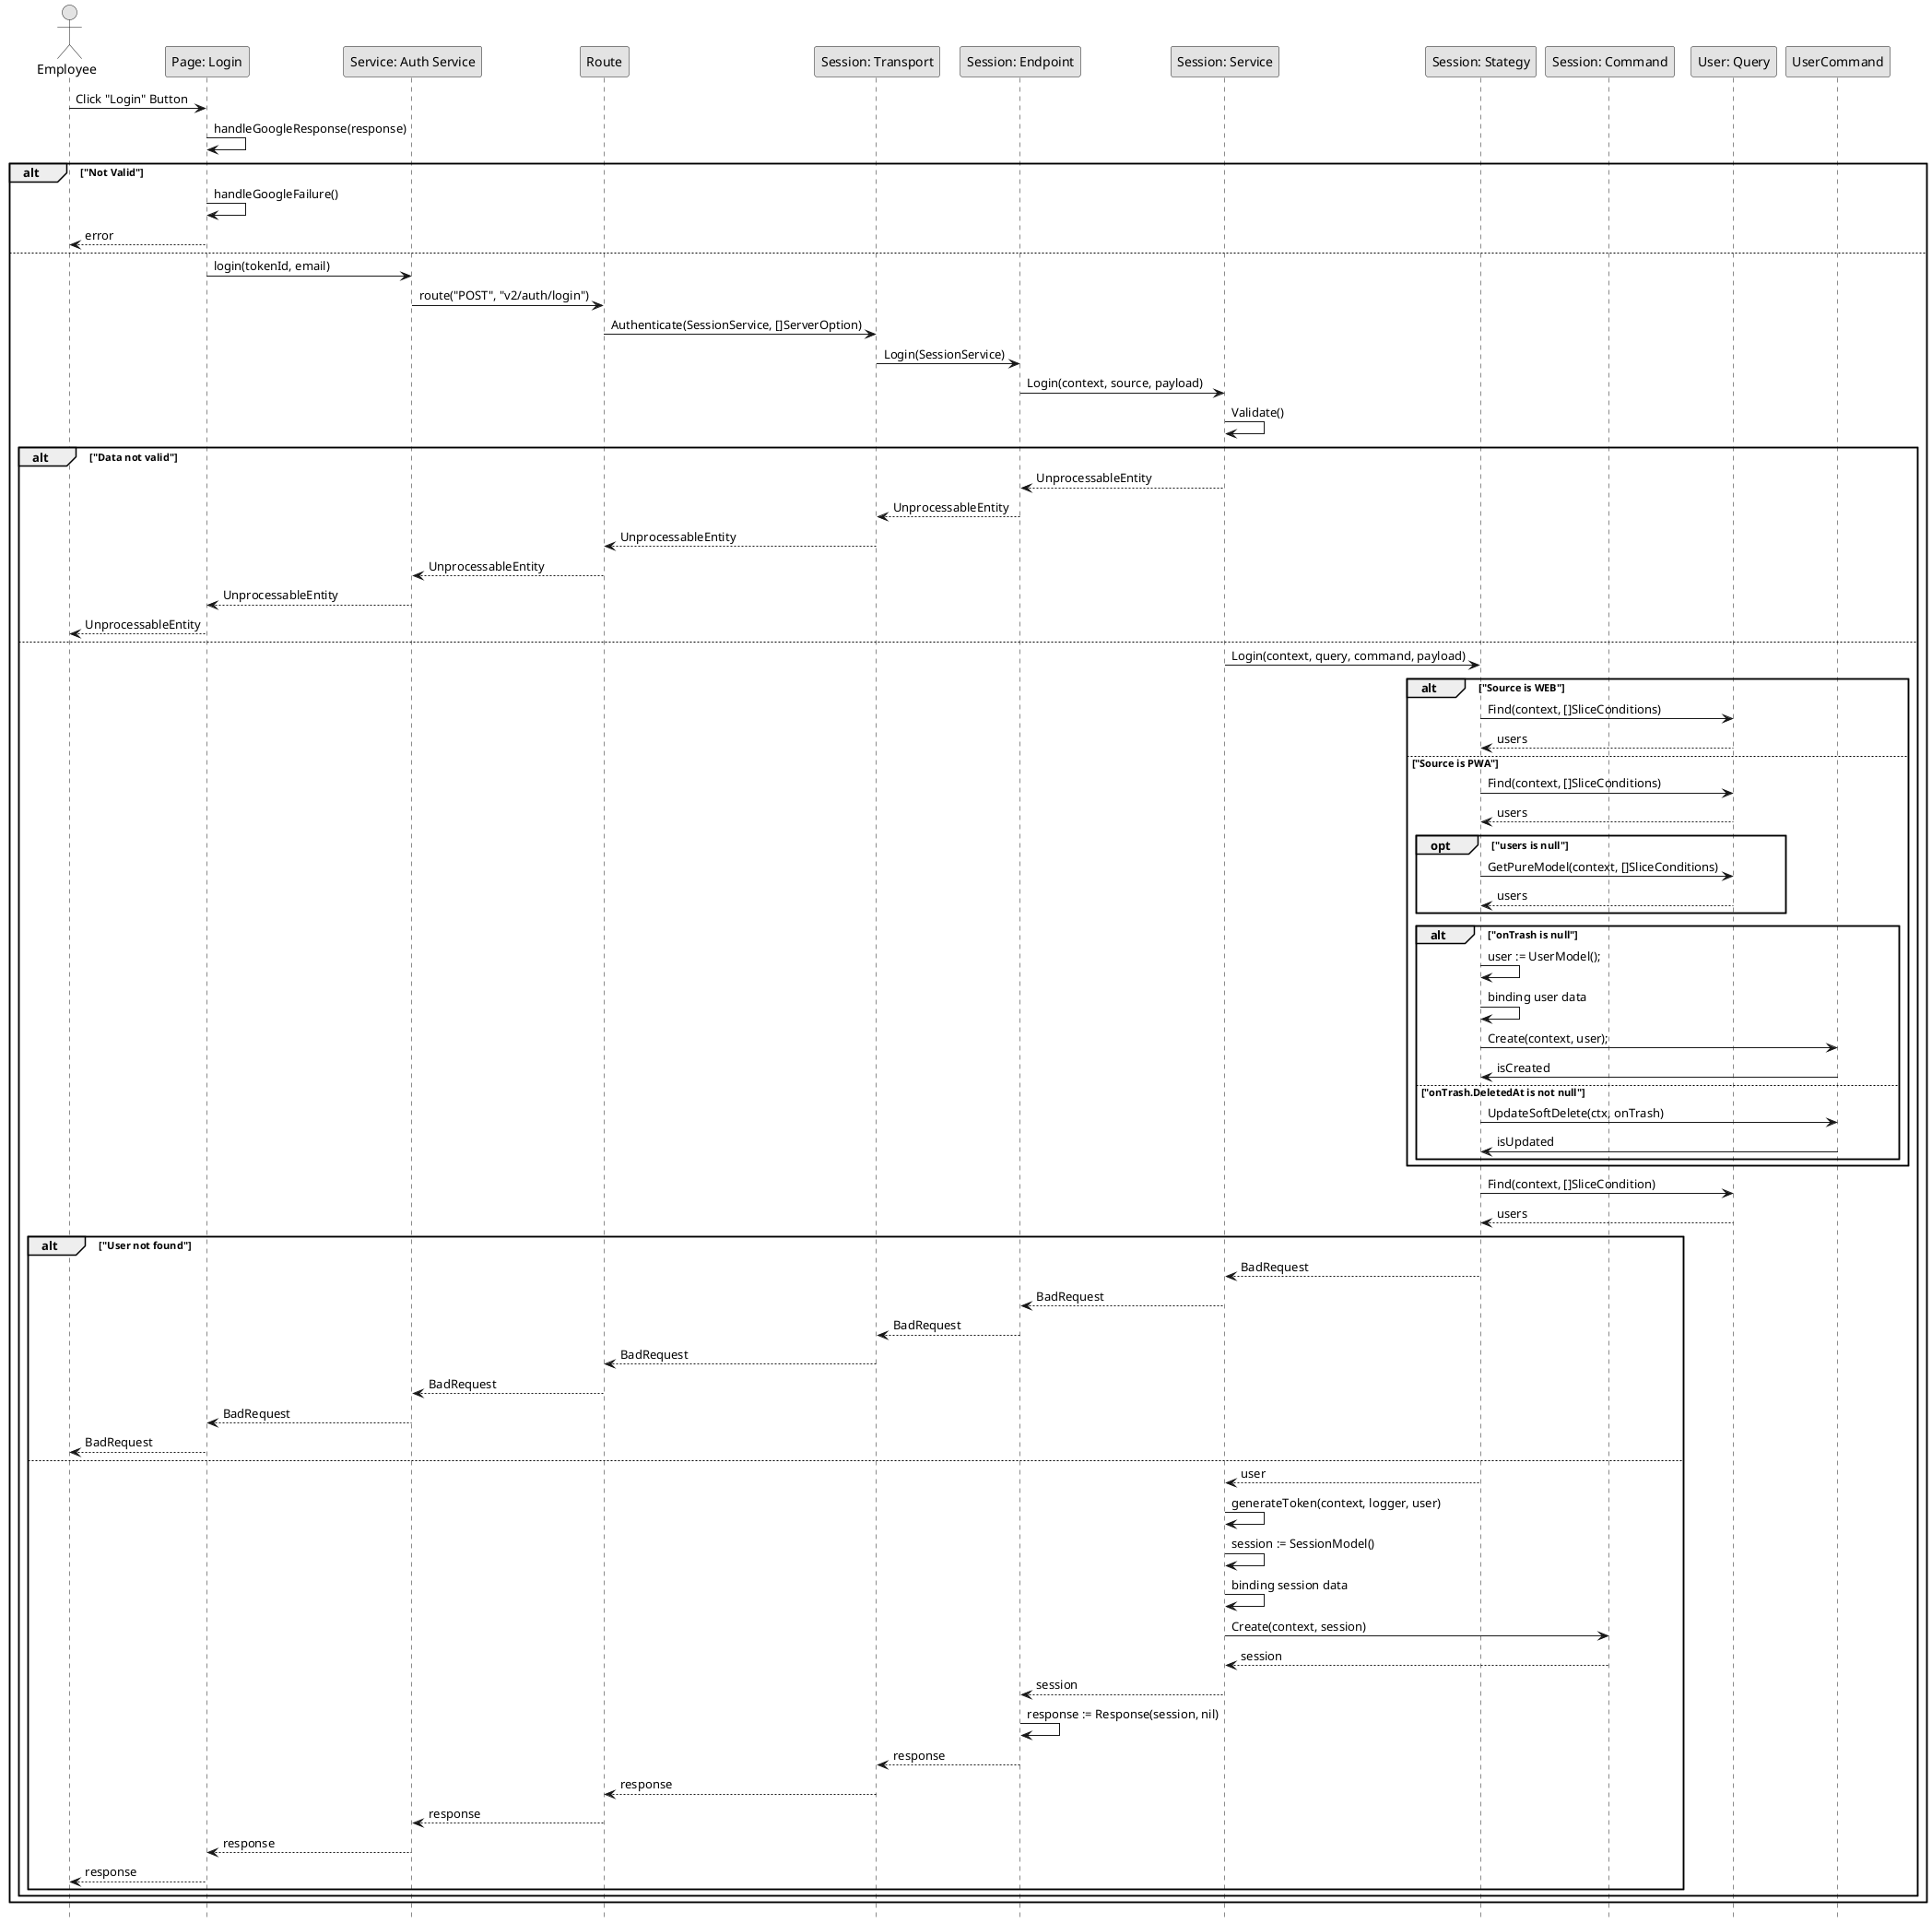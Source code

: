 @startuml Login

skinparam Monochrome true
skinparam Shadowing false
hide footbox

actor Employee
participant "Page: Login" as LoginPage
participant "Service: Auth Service" as FEAuthService
participant "Route" as Route
participant "Session: Transport" as SessionTransport
participant "Session: Endpoint" as SessionEndpoint
participant "Session: Service" as SessionService
participant "Session: Stategy" as SessionStrategy
participant "Session: Command" as SessionCommand
participant "User: Query" as UserQuery

Employee->LoginPage: Click "Login" Button
LoginPage->LoginPage: handleGoogleResponse(response)

alt "Not Valid"
    LoginPage->LoginPage: handleGoogleFailure()
    LoginPage-->Employee: error
else
    LoginPage->FEAuthService: login(tokenId, email)
    FEAuthService->Route: route("POST", "v2/auth/login")

    Route->SessionTransport: Authenticate(SessionService, []ServerOption)
    SessionTransport->SessionEndpoint: Login(SessionService)
    SessionEndpoint->SessionService: Login(context, source, payload)
    SessionService->SessionService: Validate()

    alt "Data not valid"
        SessionService-->SessionEndpoint: UnprocessableEntity
        SessionEndpoint-->SessionTransport: UnprocessableEntity
        SessionTransport-->Route: UnprocessableEntity
        Route-->FEAuthService: UnprocessableEntity
        FEAuthService-->LoginPage: UnprocessableEntity
        LoginPage-->Employee: UnprocessableEntity
    else
        SessionService->SessionStrategy: Login(context, query, command, payload)

        alt "Source is WEB"
            SessionStrategy->UserQuery: Find(context, []SliceConditions)
            UserQuery-->SessionStrategy: users
        else "Source is PWA"
            SessionStrategy->UserQuery: Find(context, []SliceConditions)
            UserQuery-->SessionStrategy: users

            opt "users is null"
                SessionStrategy->UserQuery: GetPureModel(context, []SliceConditions)
                UserQuery-->SessionStrategy: users
            end

            alt "onTrash is null"
                SessionStrategy->SessionStrategy: user := UserModel();
                SessionStrategy->SessionStrategy: binding user data
                SessionStrategy->UserCommand: Create(context, user);
                UserCommand->SessionStrategy: isCreated
            else "onTrash.DeletedAt is not null"
                SessionStrategy->UserCommand: UpdateSoftDelete(ctx, onTrash)
                UserCommand->SessionStrategy: isUpdated
            end
        end

        SessionStrategy->UserQuery: Find(context, []SliceCondition)
        UserQuery-->SessionStrategy: users

        alt "User not found"
            SessionStrategy-->SessionService: BadRequest
            SessionService-->SessionEndpoint: BadRequest
            SessionEndpoint-->SessionTransport: BadRequest
            SessionTransport-->Route: BadRequest
            Route-->FEAuthService: BadRequest
            FEAuthService-->LoginPage: BadRequest
            LoginPage-->Employee: BadRequest
        else
            SessionStrategy-->SessionService: user
            SessionService->SessionService: generateToken(context, logger, user)
            SessionService->SessionService: session := SessionModel()
            SessionService->SessionService: binding session data
            SessionService->SessionCommand: Create(context, session)
            SessionCommand-->SessionService: session
            SessionService-->SessionEndpoint: session
            SessionEndpoint->SessionEndpoint: response := Response(session, nil)
            SessionEndpoint-->SessionTransport: response
            SessionTransport-->Route: response
            Route-->FEAuthService: response
            FEAuthService-->LoginPage: response
            LoginPage-->Employee: response
        end
    end
end

@enduml